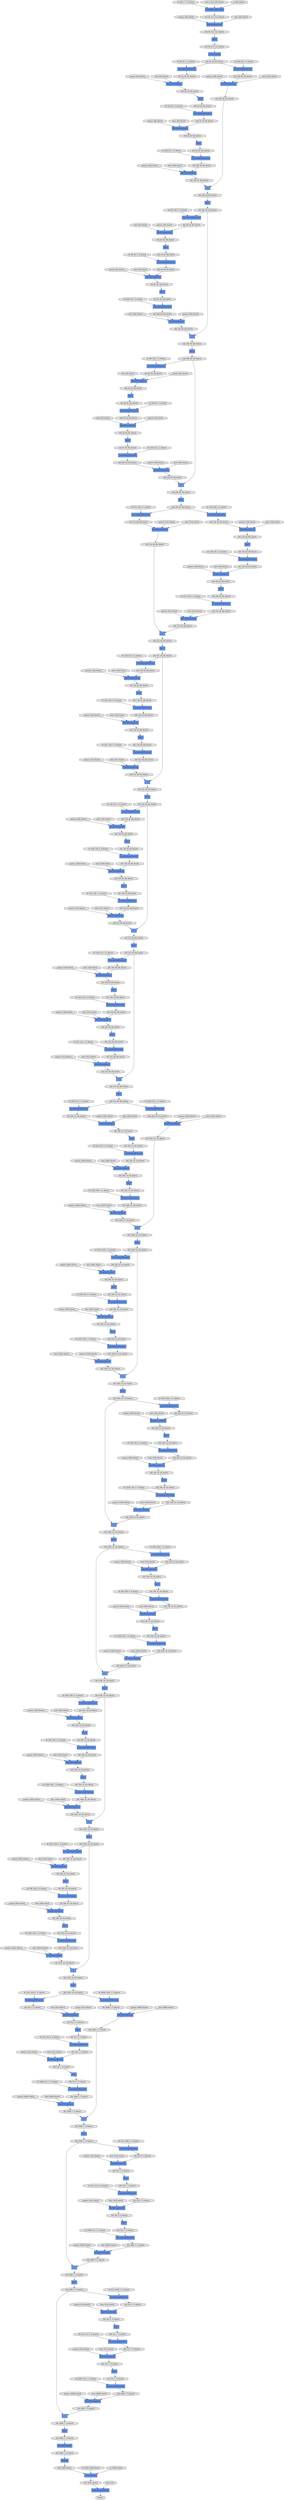 digraph graphname{rankdir=TB;47502333247568 [label="beta: (256), float32",shape="octagon",fillcolor="#E0E0E0",style="filled"];47502534508688 [label="beta: (512), float32",shape="octagon",fillcolor="#E0E0E0",style="filled"];47502333280464 [label="gamma: (512), float32",shape="octagon",fillcolor="#E0E0E0",style="filled"];47502534509008 [label="W: (512, 512, 3, 3), float32",shape="octagon",fillcolor="#E0E0E0",style="filled"];47502333280784 [label="beta: (512), float32",shape="octagon",fillcolor="#E0E0E0",style="filled"];47502333248144 [label="W: (128, 256, 1, 1), float32",shape="octagon",fillcolor="#E0E0E0",style="filled"];47502534509520 [label="gamma: (512), float32",shape="octagon",fillcolor="#E0E0E0",style="filled"];47502333281296 [label="W: (128, 512, 1, 1), float32",shape="octagon",fillcolor="#E0E0E0",style="filled"];47502333248656 [label="gamma: (128), float32",shape="octagon",fillcolor="#E0E0E0",style="filled"];47502534509840 [label="beta: (512), float32",shape="octagon",fillcolor="#E0E0E0",style="filled"];47504131720656 [label="ReLU",shape="record",fillcolor="#6495ED",style="filled"];47502333248976 [label="beta: (128), float32",shape="octagon",fillcolor="#E0E0E0",style="filled"];47502333281808 [label="gamma: (128), float32",shape="octagon",fillcolor="#E0E0E0",style="filled"];47502534510160 [label="W: (2048, 512, 1, 1), float32",shape="octagon",fillcolor="#E0E0E0",style="filled"];47502333249296 [label="W: (128, 128, 3, 3), float32",shape="octagon",fillcolor="#E0E0E0",style="filled"];47502333282128 [label="beta: (128), float32",shape="octagon",fillcolor="#E0E0E0",style="filled"];47502534510672 [label="gamma: (2048), float32",shape="octagon",fillcolor="#E0E0E0",style="filled"];47502333282448 [label="W: (128, 128, 3, 3), float32",shape="octagon",fillcolor="#E0E0E0",style="filled"];47502333249808 [label="gamma: (128), float32",shape="octagon",fillcolor="#E0E0E0",style="filled"];47502534510992 [label="beta: (2048), float32",shape="octagon",fillcolor="#E0E0E0",style="filled"];47502333250128 [label="beta: (128), float32",shape="octagon",fillcolor="#E0E0E0",style="filled"];47502333282960 [label="gamma: (128), float32",shape="octagon",fillcolor="#E0E0E0",style="filled"];47502534511312 [label="W: (2048, 1024, 1, 1), float32",shape="octagon",fillcolor="#E0E0E0",style="filled"];47502333250448 [label="W: (512, 128, 1, 1), float32",shape="octagon",fillcolor="#E0E0E0",style="filled"];47502333283280 [label="beta: (128), float32",shape="octagon",fillcolor="#E0E0E0",style="filled"];47502534511824 [label="gamma: (2048), float32",shape="octagon",fillcolor="#E0E0E0",style="filled"];47504131820752 [label="BatchNormalization",shape="record",fillcolor="#6495ED",style="filled"];47502333283600 [label="W: (512, 128, 1, 1), float32",shape="octagon",fillcolor="#E0E0E0",style="filled"];47502333250960 [label="gamma: (512), float32",shape="octagon",fillcolor="#E0E0E0",style="filled"];47502534512144 [label="beta: (2048), float32",shape="octagon",fillcolor="#E0E0E0",style="filled"];47502333251280 [label="beta: (512), float32",shape="octagon",fillcolor="#E0E0E0",style="filled"];47502333284112 [label="gamma: (512), float32",shape="octagon",fillcolor="#E0E0E0",style="filled"];47504132346000 [label="BatchNormalization",shape="record",fillcolor="#6495ED",style="filled"];47502333218960 [label="gamma: (256), float32",shape="octagon",fillcolor="#E0E0E0",style="filled"];47504132346064 [label="(64, 128, 28, 28), float32",shape="octagon",fillcolor="#E0E0E0",style="filled"];47504132346128 [label="(64, 64, 56, 56), float32",shape="octagon",fillcolor="#E0E0E0",style="filled"];47504132247824 [label="BatchNormalization",shape="record",fillcolor="#6495ED",style="filled"];47504132346256 [label="(64, 64, 56, 56), float32",shape="octagon",fillcolor="#E0E0E0",style="filled"];47504132346320 [label="ReLU",shape="record",fillcolor="#6495ED",style="filled"];47502333219280 [label="beta: (256), float32",shape="octagon",fillcolor="#E0E0E0",style="filled"];47504132346448 [label="BatchNormalization",shape="record",fillcolor="#6495ED",style="filled"];47504132346512 [label="(64, 256, 56, 56), float32",shape="octagon",fillcolor="#E0E0E0",style="filled"];47504139326160 [label="(64, 512, 7, 7), float32",shape="octagon",fillcolor="#E0E0E0",style="filled"];47504132346640 [label="BatchNormalization",shape="record",fillcolor="#6495ED",style="filled"];47504139326288 [label="BatchNormalization",shape="record",fillcolor="#6495ED",style="filled"];47504132346704 [label="(64, 256, 56, 56), float32",shape="octagon",fillcolor="#E0E0E0",style="filled"];47504132346768 [label="BatchNormalization",shape="record",fillcolor="#6495ED",style="filled"];47504139326416 [label="(64, 512, 7, 7), float32",shape="octagon",fillcolor="#E0E0E0",style="filled"];47502333219792 [label="W: (64, 256, 1, 1), float32",shape="octagon",fillcolor="#E0E0E0",style="filled"];47504132346960 [label="Convolution2DFunction",shape="record",fillcolor="#6495ED",style="filled"];47504132347024 [label="(64, 256, 56, 56), float32",shape="octagon",fillcolor="#E0E0E0",style="filled"];47504132347088 [label="(64, 64, 56, 56), float32",shape="octagon",fillcolor="#E0E0E0",style="filled"];47504139326736 [label="ReLU",shape="record",fillcolor="#6495ED",style="filled"];47504139326800 [label="(64, 2048, 7, 7), float32",shape="octagon",fillcolor="#E0E0E0",style="filled"];47504132347280 [label="ReLU",shape="record",fillcolor="#6495ED",style="filled"];47504132347344 [label="(64, 256, 56, 56), float32",shape="octagon",fillcolor="#E0E0E0",style="filled"];47502333220304 [label="gamma: (64), float32",shape="octagon",fillcolor="#E0E0E0",style="filled"];47504132347472 [label="(64, 128, 28, 28), float32",shape="octagon",fillcolor="#E0E0E0",style="filled"];47504132347536 [label="ReLU",shape="record",fillcolor="#6495ED",style="filled"];47504139327184 [label="ReLU",shape="record",fillcolor="#6495ED",style="filled"];47502333220624 [label="beta: (64), float32",shape="octagon",fillcolor="#E0E0E0",style="filled"];47504132347728 [label="(64, 64, 56, 56), float32",shape="octagon",fillcolor="#E0E0E0",style="filled"];47504139327440 [label="BatchNormalization",shape="record",fillcolor="#6495ED",style="filled"];47504139327504 [label="(64, 2048, 7, 7), float32",shape="octagon",fillcolor="#E0E0E0",style="filled"];47504132347984 [label="ReLU",shape="record",fillcolor="#6495ED",style="filled"];47502333220944 [label="W: (64, 64, 3, 3), float32",shape="octagon",fillcolor="#E0E0E0",style="filled"];47504139327632 [label="(64, 2048, 7, 7), float32",shape="octagon",fillcolor="#E0E0E0",style="filled"];47504132348048 [label="(64, 128, 28, 28), float32",shape="octagon",fillcolor="#E0E0E0",style="filled"];47504139327824 [label="_ + _",shape="record",fillcolor="#6495ED",style="filled"];47504132348304 [label="(64, 128, 28, 28), float32",shape="octagon",fillcolor="#E0E0E0",style="filled"];47502546344400 [label="_ + _",shape="record",fillcolor="#6495ED",style="filled"];47504132250064 [label="(64, 64, 113, 113), float32",shape="octagon",fillcolor="#E0E0E0",style="filled"];47504132348432 [label="Convolution2DFunction",shape="record",fillcolor="#6495ED",style="filled"];47504139328080 [label="Convolution2DFunction",shape="record",fillcolor="#6495ED",style="filled"];47504132348496 [label="(64, 256, 56, 56), float32",shape="octagon",fillcolor="#E0E0E0",style="filled"];47502333221456 [label="gamma: (64), float32",shape="octagon",fillcolor="#E0E0E0",style="filled"];47504132348624 [label="_ + _",shape="record",fillcolor="#6495ED",style="filled"];47504132348688 [label="Convolution2DFunction",shape="record",fillcolor="#6495ED",style="filled"];47504139328336 [label="Convolution2DFunction",shape="record",fillcolor="#6495ED",style="filled"];47504139328400 [label="(64, 2048, 7, 7), float32",shape="octagon",fillcolor="#E0E0E0",style="filled"];47504132348816 [label="(64, 64, 56, 56), float32",shape="octagon",fillcolor="#E0E0E0",style="filled"];47502333221776 [label="beta: (64), float32",shape="octagon",fillcolor="#E0E0E0",style="filled"];47504139328592 [label="(64, 2048, 7, 7), float32",shape="octagon",fillcolor="#E0E0E0",style="filled"];47504132349008 [label="Convolution2DFunction",shape="record",fillcolor="#6495ED",style="filled"];47502333222096 [label="W: (256, 64, 1, 1), float32",shape="octagon",fillcolor="#E0E0E0",style="filled"];47504132349136 [label="(64, 64, 56, 56), float32",shape="octagon",fillcolor="#E0E0E0",style="filled"];47504132349200 [label="(64, 128, 28, 28), float32",shape="octagon",fillcolor="#E0E0E0",style="filled"];47504132349264 [label="ReLU",shape="record",fillcolor="#6495ED",style="filled"];47504139328976 [label="ReLU",shape="record",fillcolor="#6495ED",style="filled"];47504139329040 [label="(64, 2048, 7, 7), float32",shape="octagon",fillcolor="#E0E0E0",style="filled"];47504132349456 [label="BatchNormalization",shape="record",fillcolor="#6495ED",style="filled"];47504132349520 [label="BatchNormalization",shape="record",fillcolor="#6495ED",style="filled"];47504139329168 [label="(64, 512, 7, 7), float32",shape="octagon",fillcolor="#E0E0E0",style="filled"];47504139329232 [label="ReLU",shape="record",fillcolor="#6495ED",style="filled"];47504132251344 [label="ReLU",shape="record",fillcolor="#6495ED",style="filled"];47502333222608 [label="gamma: (256), float32",shape="octagon",fillcolor="#E0E0E0",style="filled"];47504132349712 [label="(64, 256, 56, 56), float32",shape="octagon",fillcolor="#E0E0E0",style="filled"];47504132349776 [label="(64, 128, 28, 28), float32",shape="octagon",fillcolor="#E0E0E0",style="filled"];47502546345808 [label="MaxPoolingND",shape="record",fillcolor="#6495ED",style="filled"];47504132251472 [label="(64, 64, 113, 113), float32",shape="octagon",fillcolor="#E0E0E0",style="filled"];47504132349840 [label="Convolution2DFunction",shape="record",fillcolor="#6495ED",style="filled"];47504132415568 [label="(64, 512, 28, 28), float32",shape="octagon",fillcolor="#E0E0E0",style="filled"];47504083296336 [label="Convolution2DFunction",shape="record",fillcolor="#6495ED",style="filled"];47504139264144 [label="(64, 256, 14, 14), float32",shape="octagon",fillcolor="#E0E0E0",style="filled"];47504132415632 [label="Convolution2DFunction",shape="record",fillcolor="#6495ED",style="filled"];47504083296400 [label="Convolution2DFunction",shape="record",fillcolor="#6495ED",style="filled"];47502534451536 [label="W: (256, 1024, 1, 1), float32",shape="octagon",fillcolor="#E0E0E0",style="filled"];47502534386000 [label="W: (256, 512, 1, 1), float32",shape="octagon",fillcolor="#E0E0E0",style="filled"];47504132415824 [label="ReLU",shape="record",fillcolor="#6495ED",style="filled"];47504083296592 [label="(64, 64, 56, 56), float32",shape="octagon",fillcolor="#E0E0E0",style="filled"];47502333157840 [label="gamma: (256), float32",shape="octagon",fillcolor="#E0E0E0",style="filled"];47504139264528 [label="(64, 1024, 14, 14), float32",shape="octagon",fillcolor="#E0E0E0",style="filled"];47504083296784 [label="(64, 256, 56, 56), float32",shape="octagon",fillcolor="#E0E0E0",style="filled"];47504132416080 [label="BatchNormalization",shape="record",fillcolor="#6495ED",style="filled"];47504083296848 [label="(64, 64, 56, 56), float32",shape="octagon",fillcolor="#E0E0E0",style="filled"];47504139264656 [label="(64, 1024, 14, 14), float32",shape="octagon",fillcolor="#E0E0E0",style="filled"];47504132416144 [label="(64, 512, 28, 28), float32",shape="octagon",fillcolor="#E0E0E0",style="filled"];47504083296912 [label="Convolution2DFunction",shape="record",fillcolor="#6495ED",style="filled"];47504139264720 [label="ReLU",shape="record",fillcolor="#6495ED",style="filled"];47504083296976 [label="(64, 64, 56, 56), float32",shape="octagon",fillcolor="#E0E0E0",style="filled"];47504132416272 [label="(64, 512, 28, 28), float32",shape="octagon",fillcolor="#E0E0E0",style="filled"];47502333158160 [label="beta: (256), float32",shape="octagon",fillcolor="#E0E0E0",style="filled"];47502534452048 [label="gamma: (256), float32",shape="octagon",fillcolor="#E0E0E0",style="filled"];47502534386512 [label="gamma: (256), float32",shape="octagon",fillcolor="#E0E0E0",style="filled"];47504132416336 [label="(64, 128, 28, 28), float32",shape="octagon",fillcolor="#E0E0E0",style="filled"];47504139264912 [label="BatchNormalization",shape="record",fillcolor="#6495ED",style="filled"];47504132416400 [label="BatchNormalization",shape="record",fillcolor="#6495ED",style="filled"];47504083264528 [label="BatchNormalization",shape="record",fillcolor="#6495ED",style="filled"];47504083297296 [label="BatchNormalization",shape="record",fillcolor="#6495ED",style="filled"];47504083297360 [label="ReLU",shape="record",fillcolor="#6495ED",style="filled"];47504139265168 [label="BatchNormalization",shape="record",fillcolor="#6495ED",style="filled"];47502534452368 [label="beta: (256), float32",shape="octagon",fillcolor="#E0E0E0",style="filled"];47502534386832 [label="beta: (256), float32",shape="octagon",fillcolor="#E0E0E0",style="filled"];47504132416656 [label="Convolution2DFunction",shape="record",fillcolor="#6495ED",style="filled"];47504139265232 [label="(64, 1024, 14, 14), float32",shape="octagon",fillcolor="#E0E0E0",style="filled"];47504132416720 [label="(64, 512, 28, 28), float32",shape="octagon",fillcolor="#E0E0E0",style="filled"];47504083264720 [label="(64, 64, 56, 56), float32",shape="octagon",fillcolor="#E0E0E0",style="filled"];47502333158608 [label="Convolution2DFunction",shape="record",fillcolor="#6495ED",style="filled"];47504132416784 [label="ReLU",shape="record",fillcolor="#6495ED",style="filled"];47504132416848 [label="(64, 512, 28, 28), float32",shape="octagon",fillcolor="#E0E0E0",style="filled"];47504083264912 [label="BatchNormalization",shape="record",fillcolor="#6495ED",style="filled"];47504083297680 [label="(64, 256, 56, 56), float32",shape="octagon",fillcolor="#E0E0E0",style="filled"];47502534452688 [label="W: (256, 256, 3, 3), float32",shape="octagon",fillcolor="#E0E0E0",style="filled"];47502534387152 [label="W: (256, 256, 3, 3), float32",shape="octagon",fillcolor="#E0E0E0",style="filled"];47504132416976 [label="BatchNormalization",shape="record",fillcolor="#6495ED",style="filled"];47504083264976 [label="ReLU",shape="record",fillcolor="#6495ED",style="filled"];47504132417040 [label="(64, 512, 28, 28), float32",shape="octagon",fillcolor="#E0E0E0",style="filled"];47504132417104 [label="Convolution2DFunction",shape="record",fillcolor="#6495ED",style="filled"];47504083265104 [label="(64, 256, 56, 56), float32",shape="octagon",fillcolor="#E0E0E0",style="filled"];47502333158992 [label="W: (64, 256, 1, 1), float32",shape="octagon",fillcolor="#E0E0E0",style="filled"];47504083265168 [label="(64, 64, 56, 56), float32",shape="octagon",fillcolor="#E0E0E0",style="filled"];47504139265744 [label="ReLU",shape="record",fillcolor="#6495ED",style="filled"];47504083265232 [label="Convolution2DFunction",shape="record",fillcolor="#6495ED",style="filled"];47504139265808 [label="(64, 1024, 14, 14), float32",shape="octagon",fillcolor="#E0E0E0",style="filled"];47504083298064 [label="_ + _",shape="record",fillcolor="#6495ED",style="filled"];47504083265360 [label="ReLU",shape="record",fillcolor="#6495ED",style="filled"];47504139265936 [label="BatchNormalization",shape="record",fillcolor="#6495ED",style="filled"];47502534453200 [label="gamma: (256), float32",shape="octagon",fillcolor="#E0E0E0",style="filled"];47502534387664 [label="gamma: (256), float32",shape="octagon",fillcolor="#E0E0E0",style="filled"];47504132417488 [label="(64, 128, 28, 28), float32",shape="octagon",fillcolor="#E0E0E0",style="filled"];47502333159376 [label="gamma: (64), float32",shape="octagon",fillcolor="#E0E0E0",style="filled"];47504139266064 [label="(64, 256, 14, 14), float32",shape="octagon",fillcolor="#E0E0E0",style="filled"];47504132417552 [label="ReLU",shape="record",fillcolor="#6495ED",style="filled"];47504083265552 [label="(64, 256, 56, 56), float32",shape="octagon",fillcolor="#E0E0E0",style="filled"];47504083298256 [label="(64, 64, 56, 56), float32",shape="octagon",fillcolor="#E0E0E0",style="filled"];47504132417616 [label="(64, 128, 28, 28), float32",shape="octagon",fillcolor="#E0E0E0",style="filled"];47504083265680 [label="(64, 256, 56, 56), float32",shape="octagon",fillcolor="#E0E0E0",style="filled"];47504132417744 [label="(64, 128, 28, 28), float32",shape="octagon",fillcolor="#E0E0E0",style="filled"];47504083265744 [label="(64, 64, 56, 56), float32",shape="octagon",fillcolor="#E0E0E0",style="filled"];47502534453520 [label="beta: (256), float32",shape="octagon",fillcolor="#E0E0E0",style="filled"];47502534387984 [label="beta: (256), float32",shape="octagon",fillcolor="#E0E0E0",style="filled"];47504132417808 [label="_ + _",shape="record",fillcolor="#6495ED",style="filled"];47502333159696 [label="beta: (64), float32",shape="octagon",fillcolor="#E0E0E0",style="filled"];47504132417872 [label="ReLU",shape="record",fillcolor="#6495ED",style="filled"];47504083265872 [label="(64, 64, 56, 56), float32",shape="octagon",fillcolor="#E0E0E0",style="filled"];47504139266448 [label="Convolution2DFunction",shape="record",fillcolor="#6495ED",style="filled"];47504132417936 [label="BatchNormalization",shape="record",fillcolor="#6495ED",style="filled"];47504083265936 [label="(64, 256, 56, 56), float32",shape="octagon",fillcolor="#E0E0E0",style="filled"];47504083298704 [label="Convolution2DFunction",shape="record",fillcolor="#6495ED",style="filled"];47502534453840 [label="W: (1024, 256, 1, 1), float32",shape="octagon",fillcolor="#E0E0E0",style="filled"];47502534388304 [label="W: (1024, 256, 1, 1), float32",shape="octagon",fillcolor="#E0E0E0",style="filled"];47504083266128 [label="(64, 64, 56, 56), float32",shape="octagon",fillcolor="#E0E0E0",style="filled"];47502333160016 [label="W: (64, 64, 3, 3), float32",shape="octagon",fillcolor="#E0E0E0",style="filled"];47504139266704 [label="Convolution2DFunction",shape="record",fillcolor="#6495ED",style="filled"];47504132418192 [label="Convolution2DFunction",shape="record",fillcolor="#6495ED",style="filled"];47504083299024 [label="SoftmaxCrossEntropy",shape="record",fillcolor="#6495ED",style="filled"];47504139266768 [label="(64, 256, 14, 14), float32",shape="octagon",fillcolor="#E0E0E0",style="filled"];47504132418256 [label="(64, 128, 28, 28), float32",shape="octagon",fillcolor="#E0E0E0",style="filled"];47504132418320 [label="(64, 512, 28, 28), float32",shape="octagon",fillcolor="#E0E0E0",style="filled"];47504083299088 [label="BatchNormalization",shape="record",fillcolor="#6495ED",style="filled"];47502333061904 [label="W: (64, 3, 7, 7), float32",shape="octagon",fillcolor="#E0E0E0",style="filled"];47504139266896 [label="_ + _",shape="record",fillcolor="#6495ED",style="filled"];47504132418384 [label="(64, 128, 28, 28), float32",shape="octagon",fillcolor="#E0E0E0",style="filled"];47504083266384 [label="ReLU",shape="record",fillcolor="#6495ED",style="filled"];47504083299152 [label="ReLU",shape="record",fillcolor="#6495ED",style="filled"];47504139267024 [label="(64, 256, 14, 14), float32",shape="octagon",fillcolor="#E0E0E0",style="filled"];47504132418512 [label="(64, 512, 28, 28), float32",shape="octagon",fillcolor="#E0E0E0",style="filled"];47504083266512 [label="Convolution2DFunction",shape="record",fillcolor="#6495ED",style="filled"];47502333160400 [label="gamma: (64), float32",shape="octagon",fillcolor="#E0E0E0",style="filled"];47504132418576 [label="Convolution2DFunction",shape="record",fillcolor="#6495ED",style="filled"];47504083299280 [label="(64, 64, 56, 56), float32",shape="octagon",fillcolor="#E0E0E0",style="filled"];47502534454352 [label="gamma: (1024), float32",shape="octagon",fillcolor="#E0E0E0",style="filled"];47502534388816 [label="gamma: (1024), float32",shape="octagon",fillcolor="#E0E0E0",style="filled"];47504132418640 [label="BatchNormalization",shape="record",fillcolor="#6495ED",style="filled"];47502333160720 [label="beta: (64), float32",shape="octagon",fillcolor="#E0E0E0",style="filled"];47504139267408 [label="ReLU",shape="record",fillcolor="#6495ED",style="filled"];47504132418896 [label="Convolution2DFunction",shape="record",fillcolor="#6495ED",style="filled"];47504083299664 [label="(64, 64, 56, 56), float32",shape="octagon",fillcolor="#E0E0E0",style="filled"];47502534454672 [label="beta: (1024), float32",shape="octagon",fillcolor="#E0E0E0",style="filled"];47504139267472 [label="(64, 256, 14, 14), float32",shape="octagon",fillcolor="#E0E0E0",style="filled"];47502534389136 [label="beta: (1024), float32",shape="octagon",fillcolor="#E0E0E0",style="filled"];47504132418960 [label="(64, 512, 28, 28), float32",shape="octagon",fillcolor="#E0E0E0",style="filled"];47504083267024 [label="_ + _",shape="record",fillcolor="#6495ED",style="filled"];47504083299792 [label="BatchNormalization",shape="record",fillcolor="#6495ED",style="filled"];47504083299728 [label="(64, 64, 56, 56), float32",shape="octagon",fillcolor="#E0E0E0",style="filled"];47504132419088 [label="(64, 128, 28, 28), float32",shape="octagon",fillcolor="#E0E0E0",style="filled"];47504132419152 [label="ReLU",shape="record",fillcolor="#6495ED",style="filled"];47502333161040 [label="W: (256, 64, 1, 1), float32",shape="octagon",fillcolor="#E0E0E0",style="filled"];47504132419216 [label="(64, 512, 28, 28), float32",shape="octagon",fillcolor="#E0E0E0",style="filled"];47504083267216 [label="BatchNormalization",shape="record",fillcolor="#6495ED",style="filled"];47504083299984 [label="(64, 256, 56, 56), float32",shape="octagon",fillcolor="#E0E0E0",style="filled"];47502534389456 [label="W: (1024, 512, 1, 1), float32",shape="octagon",fillcolor="#E0E0E0",style="filled"];47504083300048 [label="Convolution2DFunction",shape="record",fillcolor="#6495ED",style="filled"];47504083267280 [label="(64, 64, 56, 56), float32",shape="octagon",fillcolor="#E0E0E0",style="filled"];47502333062864 [label="gamma: (64), float32",shape="octagon",fillcolor="#E0E0E0",style="filled"];47504139267856 [label="Convolution2DFunction",shape="record",fillcolor="#6495ED",style="filled"];47504132419344 [label="_ + _",shape="record",fillcolor="#6495ED",style="filled"];47504132419408 [label="ReLU",shape="record",fillcolor="#6495ED",style="filled"];47502534455184 [label="W: (256, 1024, 1, 1), float32",shape="octagon",fillcolor="#E0E0E0",style="filled"];47504083267472 [label="Convolution2DFunction",shape="record",fillcolor="#6495ED",style="filled"];47504083300240 [label="(64, 256, 56, 56), float32",shape="octagon",fillcolor="#E0E0E0",style="filled"];47504083300304 [label="BatchNormalization",shape="record",fillcolor="#6495ED",style="filled"];47504139300944 [label="ReLU",shape="record",fillcolor="#6495ED",style="filled"];47502272245840 [label="(64, 256, 14, 14), float32",shape="octagon",fillcolor="#E0E0E0",style="filled"];47502534553808 [label="gamma: (512), float32",shape="octagon",fillcolor="#E0E0E0",style="filled"];47504139301264 [label="(64, 256, 14, 14), float32",shape="octagon",fillcolor="#E0E0E0",style="filled"];47502534554128 [label="beta: (512), float32",shape="octagon",fillcolor="#E0E0E0",style="filled"];47504139367056 [label="BatchNormalization",shape="record",fillcolor="#6495ED",style="filled"];47504139301520 [label="(64, 256, 14, 14), float32",shape="octagon",fillcolor="#E0E0E0",style="filled"];47504139367120 [label="(64, 512, 7, 7), float32",shape="octagon",fillcolor="#E0E0E0",style="filled"];47504139367248 [label="Convolution2DFunction",shape="record",fillcolor="#6495ED",style="filled"];47502534554448 [label="W: (512, 512, 3, 3), float32",shape="octagon",fillcolor="#E0E0E0",style="filled"];47504139367376 [label="(64, 512, 7, 7), float32",shape="octagon",fillcolor="#E0E0E0",style="filled"];47504139301904 [label="(64, 1024, 14, 14), float32",shape="octagon",fillcolor="#E0E0E0",style="filled"];47504139302032 [label="(64, 1024, 14, 14), float32",shape="octagon",fillcolor="#E0E0E0",style="filled"];47504139302096 [label="BatchNormalization",shape="record",fillcolor="#6495ED",style="filled"];47502534554960 [label="gamma: (512), float32",shape="octagon",fillcolor="#E0E0E0",style="filled"];47504139367824 [label="(64, 512, 7, 7), float32",shape="octagon",fillcolor="#E0E0E0",style="filled"];47504139302288 [label="BatchNormalization",shape="record",fillcolor="#6495ED",style="filled"];47502534555280 [label="beta: (512), float32",shape="octagon",fillcolor="#E0E0E0",style="filled"];47504139302544 [label="Convolution2DFunction",shape="record",fillcolor="#6495ED",style="filled"];47504139302608 [label="(64, 1024, 14, 14), float32",shape="octagon",fillcolor="#E0E0E0",style="filled"];47502534555600 [label="W: (2048, 512, 1, 1), float32",shape="octagon",fillcolor="#E0E0E0",style="filled"];47504139368464 [label="BatchNormalization",shape="record",fillcolor="#6495ED",style="filled"];47504139368528 [label="(64, 512, 7, 7), float32",shape="octagon",fillcolor="#E0E0E0",style="filled"];47504139303120 [label="Convolution2DFunction",shape="record",fillcolor="#6495ED",style="filled"];47504139303184 [label="(64, 1024, 14, 14), float32",shape="octagon",fillcolor="#E0E0E0",style="filled"];47504139368784 [label="(64, 512, 7, 7), float32",shape="octagon",fillcolor="#E0E0E0",style="filled"];47504139303312 [label="Convolution2DFunction",shape="record",fillcolor="#6495ED",style="filled"];47502534556112 [label="gamma: (2048), float32",shape="octagon",fillcolor="#E0E0E0",style="filled"];47504139303440 [label="(64, 256, 14, 14), float32",shape="octagon",fillcolor="#E0E0E0",style="filled"];47504139369104 [label="ReLU",shape="record",fillcolor="#6495ED",style="filled"];47504139369168 [label="(64, 2048, 7, 7), float32",shape="octagon",fillcolor="#E0E0E0",style="filled"];47502534556432 [label="beta: (2048), float32",shape="octagon",fillcolor="#E0E0E0",style="filled"];47504139369296 [label="(64, 2048, 7, 7), float32",shape="octagon",fillcolor="#E0E0E0",style="filled"];47504139303824 [label="Convolution2DFunction",shape="record",fillcolor="#6495ED",style="filled"];47504139304080 [label="BatchNormalization",shape="record",fillcolor="#6495ED",style="filled"];47504139304144 [label="_ + _",shape="record",fillcolor="#6495ED",style="filled"];47504139304272 [label="(64, 256, 14, 14), float32",shape="octagon",fillcolor="#E0E0E0",style="filled"];47502534557072 [label="W: (1000, 2048), float32",shape="octagon",fillcolor="#E0E0E0",style="filled"];47504139369872 [label="(64, 2048, 7, 7), float32",shape="octagon",fillcolor="#E0E0E0",style="filled"];47502534557136 [label="ReLU",shape="record",fillcolor="#6495ED",style="filled"];47504139304656 [label="ReLU",shape="record",fillcolor="#6495ED",style="filled"];47502534557456 [label="b: (1000), float32",shape="octagon",fillcolor="#E0E0E0",style="filled"];47504139304720 [label="(64, 256, 14, 14), float32",shape="octagon",fillcolor="#E0E0E0",style="filled"];47504139370384 [label="Reshape",shape="record",fillcolor="#6495ED",style="filled"];47504139370448 [label="(64, 2048, 7, 7), float32",shape="octagon",fillcolor="#E0E0E0",style="filled"];47502534525008 [label="W: (512, 2048, 1, 1), float32",shape="octagon",fillcolor="#E0E0E0",style="filled"];47502333263952 [label="W: (512, 256, 1, 1), float32",shape="octagon",fillcolor="#E0E0E0",style="filled"];47504083370064 [label="Convolution2DFunction",shape="record",fillcolor="#6495ED",style="filled"];47502534492304 [label="gamma: (256), float32",shape="octagon",fillcolor="#E0E0E0",style="filled"];47504083370128 [label="ReLU",shape="record",fillcolor="#6495ED",style="filled"];47502534426832 [label="beta: (1024), float32",shape="octagon",fillcolor="#E0E0E0",style="filled"];47504132489424 [label="(64, 512, 28, 28), float32",shape="octagon",fillcolor="#E0E0E0",style="filled"];47504132456656 [label="(64, 128, 28, 28), float32",shape="octagon",fillcolor="#E0E0E0",style="filled"];47504139239696 [label="(64, 1024, 14, 14), float32",shape="octagon",fillcolor="#E0E0E0",style="filled"];47504132456720 [label="_ + _",shape="record",fillcolor="#6495ED",style="filled"];47504132489552 [label="(64, 256, 14, 14), float32",shape="octagon",fillcolor="#E0E0E0",style="filled"];47504132456784 [label="(64, 128, 28, 28), float32",shape="octagon",fillcolor="#E0E0E0",style="filled"];47504083370320 [label="(64, 64, 113, 113), float32",shape="octagon",fillcolor="#E0E0E0",style="filled"];47504139239824 [label="(64, 1024, 14, 14), float32",shape="octagon",fillcolor="#E0E0E0",style="filled"];47502534492624 [label="beta: (256), float32",shape="octagon",fillcolor="#E0E0E0",style="filled"];47504132456912 [label="(64, 128, 28, 28), float32",shape="octagon",fillcolor="#E0E0E0",style="filled"];47504083370448 [label="ReLU",shape="record",fillcolor="#6495ED",style="filled"];47504083272208 [label="(64, 256, 14, 14), float32",shape="octagon",fillcolor="#E0E0E0",style="filled"];47502534525520 [label="gamma: (512), float32",shape="octagon",fillcolor="#E0E0E0",style="filled"];47502333264464 [label="gamma: (512), float32",shape="octagon",fillcolor="#E0E0E0",style="filled"];47502534427344 [label="W: (256, 1024, 1, 1), float32",shape="octagon",fillcolor="#E0E0E0",style="filled"];47504083272464 [label="(64, 256, 14, 14), float32",shape="octagon",fillcolor="#E0E0E0",style="filled"];47502534492944 [label="W: (256, 256, 3, 3), float32",shape="octagon",fillcolor="#E0E0E0",style="filled"];47504083206992 [label="ReLU",shape="record",fillcolor="#6495ED",style="filled"];47502534525840 [label="beta: (512), float32",shape="octagon",fillcolor="#E0E0E0",style="filled"];47504132457360 [label="BatchNormalization",shape="record",fillcolor="#6495ED",style="filled"];47502333264784 [label="beta: (512), float32",shape="octagon",fillcolor="#E0E0E0",style="filled"];47504139240400 [label="(64, 1024, 14, 14), float32",shape="octagon",fillcolor="#E0E0E0",style="filled"];47504132457424 [label="(64, 128, 28, 28), float32",shape="octagon",fillcolor="#E0E0E0",style="filled"];47504132490256 [label="BatchNormalization",shape="record",fillcolor="#6495ED",style="filled"];47504132457488 [label="(64, 512, 28, 28), float32",shape="octagon",fillcolor="#E0E0E0",style="filled"];47504132490320 [label="(64, 256, 14, 14), float32",shape="octagon",fillcolor="#E0E0E0",style="filled"];47504132457552 [label="(64, 128, 28, 28), float32",shape="octagon",fillcolor="#E0E0E0",style="filled"];47504083272848 [label="(64, 1024, 14, 14), float32",shape="octagon",fillcolor="#E0E0E0",style="filled"];47502534526160 [label="W: (512, 512, 3, 3), float32",shape="octagon",fillcolor="#E0E0E0",style="filled"];47502534427856 [label="gamma: (256), float32",shape="octagon",fillcolor="#E0E0E0",style="filled"];47504132490448 [label="Convolution2DFunction",shape="record",fillcolor="#6495ED",style="filled"];47504132457680 [label="(64, 512, 28, 28), float32",shape="octagon",fillcolor="#E0E0E0",style="filled"];47504083272976 [label="(64, 1024, 14, 14), float32",shape="octagon",fillcolor="#E0E0E0",style="filled"];47502534493456 [label="gamma: (256), float32",shape="octagon",fillcolor="#E0E0E0",style="filled"];47504132457744 [label="BatchNormalization",shape="record",fillcolor="#6495ED",style="filled"];47504083273040 [label="Convolution2DFunction",shape="record",fillcolor="#6495ED",style="filled"];47504132490576 [label="(64, 256, 14, 14), float32",shape="octagon",fillcolor="#E0E0E0",style="filled"];47504132457808 [label="BatchNormalization",shape="record",fillcolor="#6495ED",style="filled"];47502333265296 [label="W: (128, 512, 1, 1), float32",shape="octagon",fillcolor="#E0E0E0",style="filled"];47504139240912 [label="ReLU",shape="record",fillcolor="#6495ED",style="filled"];47504083273232 [label="BatchNormalization",shape="record",fillcolor="#6495ED",style="filled"];47504139240976 [label="(64, 1024, 14, 14), float32",shape="octagon",fillcolor="#E0E0E0",style="filled"];47502534428176 [label="beta: (256), float32",shape="octagon",fillcolor="#E0E0E0",style="filled"];47502534493776 [label="beta: (256), float32",shape="octagon",fillcolor="#E0E0E0",style="filled"];47504132458064 [label="Convolution2DFunction",shape="record",fillcolor="#6495ED",style="filled"];47504139241104 [label="Convolution2DFunction",shape="record",fillcolor="#6495ED",style="filled"];47504132458128 [label="(64, 512, 28, 28), float32",shape="octagon",fillcolor="#E0E0E0",style="filled"];47502534526672 [label="gamma: (512), float32",shape="octagon",fillcolor="#E0E0E0",style="filled"];47504132490960 [label="Convolution2DFunction",shape="record",fillcolor="#6495ED",style="filled"];47504083273488 [label="BatchNormalization",shape="record",fillcolor="#6495ED",style="filled"];47504139241232 [label="(64, 256, 14, 14), float32",shape="octagon",fillcolor="#E0E0E0",style="filled"];47504132491024 [label="(64, 256, 14, 14), float32",shape="octagon",fillcolor="#E0E0E0",style="filled"];47504132458256 [label="(64, 128, 28, 28), float32",shape="octagon",fillcolor="#E0E0E0",style="filled"];47504083273552 [label="(64, 1024, 14, 14), float32",shape="octagon",fillcolor="#E0E0E0",style="filled"];47502534428496 [label="W: (256, 256, 3, 3), float32",shape="octagon",fillcolor="#E0E0E0",style="filled"];47504132458320 [label="Convolution2DFunction",shape="record",fillcolor="#6495ED",style="filled"];47502534494096 [label="W: (1024, 256, 1, 1), float32",shape="octagon",fillcolor="#E0E0E0",style="filled"];47504132458384 [label="(64, 512, 28, 28), float32",shape="octagon",fillcolor="#E0E0E0",style="filled"];47502333265808 [label="gamma: (128), float32",shape="octagon",fillcolor="#E0E0E0",style="filled"];47502534526992 [label="beta: (512), float32",shape="octagon",fillcolor="#E0E0E0",style="filled"];47504132458512 [label="ReLU",shape="record",fillcolor="#6495ED",style="filled"];47504132458576 [label="Convolution2DFunction",shape="record",fillcolor="#6495ED",style="filled"];47504139241616 [label="BatchNormalization",shape="record",fillcolor="#6495ED",style="filled"];47504132491408 [label="ReLU",shape="record",fillcolor="#6495ED",style="filled"];47502333266128 [label="beta: (128), float32",shape="octagon",fillcolor="#E0E0E0",style="filled"];47504083274064 [label="AveragePooling2D",shape="record",fillcolor="#6495ED",style="filled"];47502534527312 [label="W: (2048, 512, 1, 1), float32",shape="octagon",fillcolor="#E0E0E0",style="filled"];47502534429008 [label="gamma: (256), float32",shape="octagon",fillcolor="#E0E0E0",style="filled"];47504083274128 [label="(64, 1024, 14, 14), float32",shape="octagon",fillcolor="#E0E0E0",style="filled"];47502534494608 [label="gamma: (1024), float32",shape="octagon",fillcolor="#E0E0E0",style="filled"];47504139241872 [label="Convolution2DFunction",shape="record",fillcolor="#6495ED",style="filled"];47504132491664 [label="BatchNormalization",shape="record",fillcolor="#6495ED",style="filled"];47504139241936 [label="(64, 256, 14, 14), float32",shape="octagon",fillcolor="#E0E0E0",style="filled"];47504132491728 [label="(64, 256, 14, 14), float32",shape="octagon",fillcolor="#E0E0E0",style="filled"];47504132458960 [label="ReLU",shape="record",fillcolor="#6495ED",style="filled"];47504132458896 [label="(64, 128, 28, 28), float32",shape="octagon",fillcolor="#E0E0E0",style="filled"];47504083274256 [label="(64, 512, 7, 7), float32",shape="octagon",fillcolor="#E0E0E0",style="filled"];47504132459024 [label="(64, 128, 28, 28), float32",shape="octagon",fillcolor="#E0E0E0",style="filled"];47502333266448 [label="W: (128, 128, 3, 3), float32",shape="octagon",fillcolor="#E0E0E0",style="filled"];47504083274320 [label="Convolution2DFunction",shape="record",fillcolor="#6495ED",style="filled"];47504139242064 [label="_ + _",shape="record",fillcolor="#6495ED",style="filled"];47504132491856 [label="Convolution2DFunction",shape="record",fillcolor="#6495ED",style="filled"];47502534429328 [label="beta: (256), float32",shape="octagon",fillcolor="#E0E0E0",style="filled"];47504132459152 [label="(64, 128, 28, 28), float32",shape="octagon",fillcolor="#E0E0E0",style="filled"];47502534494928 [label="beta: (1024), float32",shape="octagon",fillcolor="#E0E0E0",style="filled"];47504139242192 [label="(64, 256, 14, 14), float32",shape="octagon",fillcolor="#E0E0E0",style="filled"];47504132491984 [label="(64, 256, 14, 14), float32",shape="octagon",fillcolor="#E0E0E0",style="filled"];47504132459216 [label="_ + _",shape="record",fillcolor="#6495ED",style="filled"];47502534527824 [label="gamma: (2048), float32",shape="octagon",fillcolor="#E0E0E0",style="filled"];47504132459344 [label="BatchNormalization",shape="record",fillcolor="#6495ED",style="filled"];47504083274704 [label="Convolution2DFunction",shape="record",fillcolor="#6495ED",style="filled"];47502534429648 [label="W: (1024, 256, 1, 1), float32",shape="octagon",fillcolor="#E0E0E0",style="filled"];47504132492304 [label="BatchNormalization",shape="record",fillcolor="#6495ED",style="filled"];47502333266960 [label="gamma: (128), float32",shape="octagon",fillcolor="#E0E0E0",style="filled"];47504132459600 [label="Convolution2DFunction",shape="record",fillcolor="#6495ED",style="filled"];47504139242576 [label="ReLU",shape="record",fillcolor="#6495ED",style="filled"];47504132492368 [label="(64, 1024, 14, 14), float32",shape="octagon",fillcolor="#E0E0E0",style="filled"];47504132459664 [label="(64, 128, 28, 28), float32",shape="octagon",fillcolor="#E0E0E0",style="filled"];47502534528144 [label="beta: (2048), float32",shape="octagon",fillcolor="#E0E0E0",style="filled"];47504139242640 [label="(64, 256, 14, 14), float32",shape="octagon",fillcolor="#E0E0E0",style="filled"];47504083274960 [label="BatchNormalization",shape="record",fillcolor="#6495ED",style="filled"];47504132459728 [label="(64, 512, 28, 28), float32",shape="octagon",fillcolor="#E0E0E0",style="filled"];47504083275024 [label="(64, 512, 7, 7), float32",shape="octagon",fillcolor="#E0E0E0",style="filled"];47502534495504 [label="W: (512, 1024, 1, 1), float32",shape="octagon",fillcolor="#E0E0E0",style="filled"];47504132492560 [label="BatchNormalization",shape="record",fillcolor="#6495ED",style="filled"];47504132459792 [label="(64, 128, 28, 28), float32",shape="octagon",fillcolor="#E0E0E0",style="filled"];47502333267280 [label="beta: (128), float32",shape="octagon",fillcolor="#E0E0E0",style="filled"];47504083275152 [label="_ + _",shape="record",fillcolor="#6495ED",style="filled"];47504132459920 [label="(64, 512, 28, 28), float32",shape="octagon",fillcolor="#E0E0E0",style="filled"];47502534430160 [label="gamma: (1024), float32",shape="octagon",fillcolor="#E0E0E0",style="filled"];47504132492752 [label="Convolution2DFunction",shape="record",fillcolor="#6495ED",style="filled"];47504132459984 [label="ReLU",shape="record",fillcolor="#6495ED",style="filled"];47504083275280 [label="(64, 512, 7, 7), float32",shape="octagon",fillcolor="#E0E0E0",style="filled"];47504139243024 [label="BatchNormalization",shape="record",fillcolor="#6495ED",style="filled"];47504132460048 [label="Convolution2DFunction",shape="record",fillcolor="#6495ED",style="filled"];47502534528656 [label="W: (512, 2048, 1, 1), float32",shape="octagon",fillcolor="#E0E0E0",style="filled"];47502333267600 [label="W: (512, 128, 1, 1), float32",shape="octagon",fillcolor="#E0E0E0",style="filled"];47504132493008 [label="ReLU",shape="record",fillcolor="#6495ED",style="filled"];47502534496016 [label="gamma: (512), float32",shape="octagon",fillcolor="#E0E0E0",style="filled"];47502534430480 [label="beta: (1024), float32",shape="octagon",fillcolor="#E0E0E0",style="filled"];47504139243280 [label="Convolution2DFunction",shape="record",fillcolor="#6495ED",style="filled"];47504132493072 [label="(64, 1024, 14, 14), float32",shape="octagon",fillcolor="#E0E0E0",style="filled"];47504139243344 [label="(64, 256, 14, 14), float32",shape="octagon",fillcolor="#E0E0E0",style="filled"];47504132460368 [label="(64, 512, 28, 28), float32",shape="octagon",fillcolor="#E0E0E0",style="filled"];47504132460304 [label="BatchNormalization",shape="record",fillcolor="#6495ED",style="filled"];47504083275664 [label="ReLU",shape="record",fillcolor="#6495ED",style="filled"];47504132493200 [label="(64, 1024, 14, 14), float32",shape="octagon",fillcolor="#E0E0E0",style="filled"];47504083275728 [label="(64, 512, 7, 7), float32",shape="octagon",fillcolor="#E0E0E0",style="filled"];47504132493264 [label="ReLU",shape="record",fillcolor="#6495ED",style="filled"];47502333136976 [label="beta: (64), float32",shape="octagon",fillcolor="#E0E0E0",style="filled"];47502333137552 [label="W: (64, 64, 1, 1), float32",shape="octagon",fillcolor="#E0E0E0",style="filled"];47502333137936 [label="gamma: (64), float32",shape="octagon",fillcolor="#E0E0E0",style="filled"];47502333138256 [label="beta: (64), float32",shape="octagon",fillcolor="#E0E0E0",style="filled"];47502333138576 [label="W: (64, 64, 3, 3), float32",shape="octagon",fillcolor="#E0E0E0",style="filled"];47502333139088 [label="gamma: (64), float32",shape="octagon",fillcolor="#E0E0E0",style="filled"];47504131905936 [label="(64, 3, 226, 226), float32",shape="octagon",fillcolor="#E0E0E0",style="filled"];47502333139408 [label="beta: (64), float32",shape="octagon",fillcolor="#E0E0E0",style="filled"];47502333139728 [label="W: (256, 64, 1, 1), float32",shape="octagon",fillcolor="#E0E0E0",style="filled"];47502333140240 [label="gamma: (256), float32",shape="octagon",fillcolor="#E0E0E0",style="filled"];47502333140560 [label="beta: (256), float32",shape="octagon",fillcolor="#E0E0E0",style="filled"];47502333140880 [label="W: (256, 64, 1, 1), float32",shape="octagon",fillcolor="#E0E0E0",style="filled"];47504139378832 [label="(64), int32",shape="octagon",fillcolor="#E0E0E0",style="filled"];47504139346064 [label="_ + _",shape="record",fillcolor="#6495ED",style="filled"];47504139280528 [label="(64, 256, 14, 14), float32",shape="octagon",fillcolor="#E0E0E0",style="filled"];47502333304976 [label="beta: (512), float32",shape="octagon",fillcolor="#E0E0E0",style="filled"];47504139378960 [label="(64, 2048, 1, 1), float32",shape="octagon",fillcolor="#E0E0E0",style="filled"];47502534402320 [label="gamma: (1024), float32",shape="octagon",fillcolor="#E0E0E0",style="filled"];47504139346320 [label="BatchNormalization",shape="record",fillcolor="#6495ED",style="filled"];47504139280784 [label="(64, 256, 14, 14), float32",shape="octagon",fillcolor="#E0E0E0",style="filled"];47504139379152 [label="(64, 2048), float32",shape="octagon",fillcolor="#E0E0E0",style="filled"];47504139346384 [label="(64, 512, 7, 7), float32",shape="octagon",fillcolor="#E0E0E0",style="filled"];47504139346512 [label="Convolution2DFunction",shape="record",fillcolor="#6495ED",style="filled"];47502534402640 [label="beta: (1024), float32",shape="octagon",fillcolor="#E0E0E0",style="filled"];47502333305488 [label="W: (128, 512, 1, 1), float32",shape="octagon",fillcolor="#E0E0E0",style="filled"];47504139346640 [label="(64, 512, 7, 7), float32",shape="octagon",fillcolor="#E0E0E0",style="filled"];47504139281168 [label="(64, 1024, 14, 14), float32",shape="octagon",fillcolor="#E0E0E0",style="filled"];47504139281296 [label="(64, 1024, 14, 14), float32",shape="octagon",fillcolor="#E0E0E0",style="filled"];47504139281360 [label="ReLU",shape="record",fillcolor="#6495ED",style="filled"];47504139379728 [label="(64, 1000), float32",shape="octagon",fillcolor="#E0E0E0",style="filled"];47502534403152 [label="W: (256, 1024, 1, 1), float32",shape="octagon",fillcolor="#E0E0E0",style="filled"];47504139347088 [label="(64, 512, 7, 7), float32",shape="octagon",fillcolor="#E0E0E0",style="filled"];47504139281552 [label="BatchNormalization",shape="record",fillcolor="#6495ED",style="filled"];47502333306000 [label="gamma: (128), float32",shape="octagon",fillcolor="#E0E0E0",style="filled"];47504139379920 [label="float32",shape="octagon",fillcolor="#E0E0E0",style="filled"];47504139281808 [label="BatchNormalization",shape="record",fillcolor="#6495ED",style="filled"];47504139281872 [label="(64, 1024, 14, 14), float32",shape="octagon",fillcolor="#E0E0E0",style="filled"];47502333306320 [label="beta: (128), float32",shape="octagon",fillcolor="#E0E0E0",style="filled"];47502534403664 [label="gamma: (256), float32",shape="octagon",fillcolor="#E0E0E0",style="filled"];47504139347728 [label="BatchNormalization",shape="record",fillcolor="#6495ED",style="filled"];47502333306640 [label="W: (128, 128, 3, 3), float32",shape="octagon",fillcolor="#E0E0E0",style="filled"];47504139347792 [label="(64, 512, 7, 7), float32",shape="octagon",fillcolor="#E0E0E0",style="filled"];47502534403984 [label="beta: (256), float32",shape="octagon",fillcolor="#E0E0E0",style="filled"];47504139282384 [label="ReLU",shape="record",fillcolor="#6495ED",style="filled"];47504139282448 [label="(64, 1024, 14, 14), float32",shape="octagon",fillcolor="#E0E0E0",style="filled"];47504139348048 [label="(64, 512, 7, 7), float32",shape="octagon",fillcolor="#E0E0E0",style="filled"];47504139282576 [label="Convolution2DFunction",shape="record",fillcolor="#6495ED",style="filled"];47502534404304 [label="W: (256, 256, 3, 3), float32",shape="octagon",fillcolor="#E0E0E0",style="filled"];47504139282704 [label="(64, 256, 14, 14), float32",shape="octagon",fillcolor="#E0E0E0",style="filled"];47502333307152 [label="gamma: (128), float32",shape="octagon",fillcolor="#E0E0E0",style="filled"];47504139348368 [label="ReLU",shape="record",fillcolor="#6495ED",style="filled"];47504139348432 [label="(64, 2048, 7, 7), float32",shape="octagon",fillcolor="#E0E0E0",style="filled"];47504139348560 [label="(64, 2048, 7, 7), float32",shape="octagon",fillcolor="#E0E0E0",style="filled"];47502333307472 [label="beta: (128), float32",shape="octagon",fillcolor="#E0E0E0",style="filled"];47504139348624 [label="ReLU",shape="record",fillcolor="#6495ED",style="filled"];47504139283088 [label="Convolution2DFunction",shape="record",fillcolor="#6495ED",style="filled"];47502534404816 [label="gamma: (256), float32",shape="octagon",fillcolor="#E0E0E0",style="filled"];47504139348816 [label="BatchNormalization",shape="record",fillcolor="#6495ED",style="filled"];47504139283344 [label="BatchNormalization",shape="record",fillcolor="#6495ED",style="filled"];47502333307792 [label="W: (512, 128, 1, 1), float32",shape="octagon",fillcolor="#E0E0E0",style="filled"];47504139283408 [label="(64, 256, 14, 14), float32",shape="octagon",fillcolor="#E0E0E0",style="filled"];47502534405136 [label="beta: (256), float32",shape="octagon",fillcolor="#E0E0E0",style="filled"];47504139349072 [label="Convolution2DFunction",shape="record",fillcolor="#6495ED",style="filled"];47504139283536 [label="_ + _",shape="record",fillcolor="#6495ED",style="filled"];47504139349136 [label="(64, 2048, 7, 7), float32",shape="octagon",fillcolor="#E0E0E0",style="filled"];47504139283664 [label="(64, 256, 14, 14), float32",shape="octagon",fillcolor="#E0E0E0",style="filled"];47502534405456 [label="W: (1024, 256, 1, 1), float32",shape="octagon",fillcolor="#E0E0E0",style="filled"];47502333308304 [label="gamma: (512), float32",shape="octagon",fillcolor="#E0E0E0",style="filled"];47504139284048 [label="ReLU",shape="record",fillcolor="#6495ED",style="filled"];47504139349648 [label="LinearFunction",shape="record",fillcolor="#6495ED",style="filled"];47504139284112 [label="(64, 256, 14, 14), float32",shape="octagon",fillcolor="#E0E0E0",style="filled"];47504139349712 [label="(64, 2048, 7, 7), float32",shape="octagon",fillcolor="#E0E0E0",style="filled"];47502333308624 [label="beta: (512), float32",shape="octagon",fillcolor="#E0E0E0",style="filled"];47504139349840 [label="Convolution2DFunction",shape="record",fillcolor="#6495ED",style="filled"];47502534405968 [label="gamma: (1024), float32",shape="octagon",fillcolor="#E0E0E0",style="filled"];47504139349968 [label="(64, 512, 7, 7), float32",shape="octagon",fillcolor="#E0E0E0",style="filled"];47502534472144 [label="gamma: (256), float32",shape="octagon",fillcolor="#E0E0E0",style="filled"];47504139219664 [label="(64, 1024, 14, 14), float32",shape="octagon",fillcolor="#E0E0E0",style="filled"];47502534472464 [label="beta: (256), float32",shape="octagon",fillcolor="#E0E0E0",style="filled"];47504139219856 [label="(64, 1024, 14, 14), float32",shape="octagon",fillcolor="#E0E0E0",style="filled"];47502534472784 [label="W: (256, 256, 3, 3), float32",shape="octagon",fillcolor="#E0E0E0",style="filled"];47504139220240 [label="ReLU",shape="record",fillcolor="#6495ED",style="filled"];47504139220304 [label="(64, 1024, 14, 14), float32",shape="octagon",fillcolor="#E0E0E0",style="filled"];47504139220432 [label="(64, 256, 14, 14), float32",shape="octagon",fillcolor="#E0E0E0",style="filled"];47504139220496 [label="Convolution2DFunction",shape="record",fillcolor="#6495ED",style="filled"];47502534473296 [label="gamma: (256), float32",shape="octagon",fillcolor="#E0E0E0",style="filled"];47502534473616 [label="beta: (256), float32",shape="octagon",fillcolor="#E0E0E0",style="filled"];47504139220880 [label="ReLU",shape="record",fillcolor="#6495ED",style="filled"];47504139221136 [label="BatchNormalization",shape="record",fillcolor="#6495ED",style="filled"];47502534473936 [label="W: (1024, 256, 1, 1), float32",shape="octagon",fillcolor="#E0E0E0",style="filled"];47504139221200 [label="(64, 256, 14, 14), float32",shape="octagon",fillcolor="#E0E0E0",style="filled"];47504139221328 [label="ReLU",shape="record",fillcolor="#6495ED",style="filled"];47504139221456 [label="(64, 256, 14, 14), float32",shape="octagon",fillcolor="#E0E0E0",style="filled"];47502534474448 [label="gamma: (1024), float32",shape="octagon",fillcolor="#E0E0E0",style="filled"];47504139221840 [label="BatchNormalization",shape="record",fillcolor="#6495ED",style="filled"];47504139221904 [label="(64, 256, 14, 14), float32",shape="octagon",fillcolor="#E0E0E0",style="filled"];47502534474768 [label="beta: (1024), float32",shape="octagon",fillcolor="#E0E0E0",style="filled"];47504139222288 [label="BatchNormalization",shape="record",fillcolor="#6495ED",style="filled"];47504139222544 [label="Convolution2DFunction",shape="record",fillcolor="#6495ED",style="filled"];47502534475344 [label="W: (256, 1024, 1, 1), float32",shape="octagon",fillcolor="#E0E0E0",style="filled"];47504139222608 [label="(64, 256, 14, 14), float32",shape="octagon",fillcolor="#E0E0E0",style="filled"];47504139222736 [label="_ + _",shape="record",fillcolor="#6495ED",style="filled"];47504139222864 [label="(64, 256, 14, 14), float32",shape="octagon",fillcolor="#E0E0E0",style="filled"];47502272364432 [label="b: (64), float32",shape="octagon",fillcolor="#E0E0E0",style="filled"];47504139328080 -> 47504139329168;47502534428176 -> 47504139221840;47504132417872 -> 47504132456784;47504132416848 -> 47504132349264;47504132459600 -> 47504132459728;47504139264912 -> 47504139280528;47502333219280 -> 47504083264528;47504132349200 -> 47504132346768;47502534496016 -> 47504083273488;47504139303312 -> 47504083272848;47504083296976 -> 47504083297296;47504139346064 -> 47504139369296;47504132458384 -> 47504132458064;47504139327184 -> 47504139348048;47502534510672 -> 47504083274960;47502534492944 -> 47504139303824;47504139282704 -> 47504139281808;47504083300240 -> 47504083299792;47504083299024 -> 47504139379920;47504132491984 -> 47504132490448;47504132490960 -> 47504139221904;47504083264720 -> 47504083297360;47502534452048 -> 47504139265168;47502546344400 -> 47504083265552;47504132417488 -> 47504132347280;47504132348624 -> 47504132416848;47502272364432 -> 47504083296912;47504139347728 -> 47504139349136;47504139303440 -> 47504139302288;47502333264464 -> 47504132346640;47504083265104 -> 47504083298704;47502333158992 -> 47504083298704;47502534508688 -> 47504083273488;47504139240400 -> 47504139222736;47502534405136 -> 47504139221136;47504083275280 -> 47504083274704;47502333220944 -> 47504083266512;47504083299280 -> 47504083296336;47502534472784 -> 47504139283088;47502333221456 -> 47504132349520;47504083299152 -> 47504083265872;47504132458896 -> 47504132419152;47502333280464 -> 47504132417936;47502333159696 -> 47504083300304;47504132250064 -> 47504083206992;47504139221456 -> 47504132490960;47504132346064 -> 47504132346320;47502333305488 -> 47504132458064;47504083275664 -> 47504139326416;47504132459792 -> 47504132459600;47504132415632 -> 47504132457488;47502333161040 -> 47504083265232;47504139369104 -> 47504139370448;47504132459024 -> 47504132458576;47504083265552 -> 47504083370128;47502534493456 -> 47504139302096;47504132346768 -> 47504132349776;47504083265232 -> 47504083265680;47504139347088 -> 47504139346320;47502333248144 -> 47504132349840;47504139281360 -> 47504139303184;47504132460304 -> 47504132490320;47502333249296 -> 47504132349008;47502534404304 -> 47504132490960;47504132457744 -> 47504132459664;47504139280528 -> 47504139267408;47502534403664 -> 47504132492560;47504139220304 -> 47504132492752;47504139328336 -> 47504139347088;47504139265808 -> 47504139266896;47502333308304 -> 47504132459344;47504083275152 -> 47504139328592;47504139241616 -> 47504139243344;47504132458064 -> 47504132458256;47504132347024 -> 47504132347536;47504139326800 -> 47504083274960;47504139370384 -> 47504139379152;47504139379152 -> 47504139349648;47502333306000 -> 47504132457808;47502546345808 -> 47504083299280;47504132347984 -> 47504083275280;47504139239696 -> 47504139222288;47504139282576 -> 47504139301904;47504132416784 -> 47504132419216;47504132417616 -> 47504132417104;47504139328592 -> 47504139326736;47504132419216 -> 47504132418896;47504139220496 -> 47504139241232;47502333306320 -> 47504132457808;47504083296784 -> 47504083299088;47502333282128 -> 47504132418640;47502534494928 -> 47504139304080;47504083298256 -> 47504083370064;47504132347088 -> 47504132348688;47504132456720 -> 47504139219856;47504139267024 -> 47504139266448;47504139220240 -> 47504139242192;47504139240976 -> 47504139220496;47502333248656 -> 47504132346768;47504132493264 -> 47504139222864;47502333160016 -> 47504083300048;47504139304144 -> 47504083272976;47504132459152 -> 47504132457744;47504132457808 -> 47504132458896;47504083297296 -> 47504083299728;47504139222288 -> 47504139240400;47502534494096 -> 47504139303312;47502333266448 -> 47504132417104;47504139282448 -> 47504139266704;47504132346640 -> 47504132416720;47504139220304 -> 47504139222736;47502333250960 -> 47504132346000;47504139304272 -> 47504139303824;47504132457552 -> 47504132415632;47504139349968 -> 47504139348816;47502333265808 -> 47504132416400;47502534426832 -> 47504139222288;47502534528144 -> 47504139347728;47502534527312 -> 47504139346512;47504139349712 -> 47504139346064;47502534557072 -> 47504139349648;47504139281552 -> 47504139301264;47504139243344 -> 47504139221328;47504139379728 -> 47504083299024;47504139243024 -> 47504139265232;47504139281872 -> 47504139266896;47504139222544 -> 47504139239696;47504132490448 -> 47504132492368;47502333249808 -> 47504132349456;47502534554960 -> 47504139367056;47502534511824 -> 47504139326288;47504139283344 -> 47504139302608;47502333222096 -> 47504132348688;47504132417040 -> 47504132416656;47504132419344 -> 47504132457680;47502534526160 -> 47504139328336;47504139369168 -> 47504139368464;47504139348048 -> 47504139346512;47504132251472 -> 47502546345808;47504132416656 -> 47504132416336;47504139266064 -> 47504139265168;47502333250128 -> 47504132349456;47502534473616 -> 47504139281552;47502333061904 -> 47504083296912;47502333307472 -> 47504132457744;47502534555280 -> 47504139367056;47504139283088 -> 47504139284112;47504083300048 -> 47504083266128;47504139300944 -> 47504083274128;47504132491856 -> 47504132493200;47504132347536 -> 47504132348496;47504139264528 -> 47504139243024;47504132251344 -> 47504132490576;47502534525840 -> 47504139327440;47504139265168 -> 47504139266768;47504132347472 -> 47504132349008;47504083265680 -> 47504083264528;47504132349264 -> 47504132417040;47504132416080 -> 47504132418256;47504139304656 -> 47504083272464;47504132460368 -> 47504132459216;47504083370448 -> 47504083296848;47504132346960 -> 47504132416272;47502534388304 -> 47504132490448;47502534509520 -> 47504083273232;47504083299984 -> 47502546344400;47504083274064 -> 47504139378960;47504083265872 -> 47504083300048;47504139349840 -> 47504139367824;47504083275024 -> 47504132347984;47504139303120 -> 47504083274256;47502534526672 -> 47504139346320;47504132459216 -> 47504132459920;47502333160400 -> 47504083267216;47504139266448 -> 47504139267472;47502534429328 -> 47504139241616;47504132489424 -> 47504132491856;47504132417936 -> 47504132418960;47504139221328 -> 47504139264144;47504132418384 -> 47504132418192;47504139283408 -> 47504139265744;47504083274128 -> 47504083273040;47504083267472 -> 47504132347728;47504139349072 -> 47504139349968;47504083296848 -> 47504083296400;47502534474448 -> 47504139283344;47504139378960 -> 47504139370384;47504132458128 -> 47504132419344;47504132349136 -> 47504083265360;47504139302096 -> 47504083272208;47502333282448 -> 47504132418576;47502333280784 -> 47504132417936;47502534405456 -> 47504139222544;47504139265232 -> 47504139242064;47504083297360 -> 47504083265744;47504139221136 -> 47504139222608;47502333251280 -> 47504132346000;47502333219792 -> 47504083267472;47504139303824 -> 47504139304720;47504132492304 -> 47504139219664;47502534556432 -> 47504139368464;47504139239824 -> 47504139220880;47504132491024 -> 47504132490256;47504132490320 -> 47504132251344;47504132458384 -> 47504132459216;47504132417040 -> 47504132417808;47504083299280 -> 47502333158608;47504083296400 -> 47504083300240;47504139283536 -> 47504139302032;47504139284048 -> 47504139301520;47502333281296 -> 47504132418896;47504132347728 -> 47504083264912;47502333140240 -> 47504083299792;47504083274256 -> 47504083273488;47502534389136 -> 47504132491664;47502534492624 -> 47504139302288;47502534472144 -> 47504139281808;47502534405968 -> 47504139222288;47504139221904 -> 47504139221136;47504083274960 -> 47504139327504;47504139265744 -> 47504139283664;47502333159376 -> 47504083300304;47504139301264 -> 47504139284048;47502534510992 -> 47504083274960;47504139240976 -> 47504139242064;47504132419216 -> 47504132419344;47502333138256 -> 47504132247824;47502534475344 -> 47504139302544;47504132416400 -> 47504132417488;47504139348624 -> 47504139368784;47504139304080 -> 47504083273552;47504139242192 -> 47504139241872;47504139243280 -> 47504139264528;47504132346704 -> 47504083267024;47504132346128 -> 47504083266384;47504139281808 -> 47504139283408;47504139349136 -> 47504139327824;47504139326160 -> 47504083275664;47504139282384 -> 47504139304272;47502534452368 -> 47504139265168;47504083299664 -> 47502534557136;47502534556112 -> 47504139368464;47502534472464 -> 47504139281808;47504132346512 -> 47504083298064;47504139346320 -> 47504139347792;47504132459728 -> 47504132459344;47504139264720 -> 47504139282448;47504083266384 -> 47504132346256;47504083265936 -> 47504083264976;47504139280784 -> 47504139267856;47504132348496 -> 47504132346960;47504083267024 -> 47504132347024;47504132348816 -> 47504132349520;47502333221776 -> 47504132349520;47502534430480 -> 47504139243024;47504132458256 -> 47504132457808;47504132492560 -> 47504139221200;47504132419152 -> 47504132459024;47504139367824 -> 47504139367056;47504139219856 -> 47504132491408;47502534427344 -> 47504139220496;47504132456912 -> 47504132416976;47502333264784 -> 47504132346640;47502333139408 -> 47504083297296;47504132347344 -> 47504083267472;47502534553808 -> 47504139348816;47502534525520 -> 47504139327440;47502534494608 -> 47504139304080;47502534428496 -> 47504139241872;47504139302544 -> 47504139303440;47502333218960 -> 47504083264528;47504132460048 -> 47504132491024;47502534387152 -> 47504132460048;47504139266704 -> 47504139282704;47504132346320 -> 47504132348304;47502272245840 -> 47504139282384;47504132493072 -> 47504132456720;47504132457680 -> 47504132415824;47504131905936 -> 47504083296912;47504139329040 -> 47504139327824;47504132458576 -> 47504132459152;47502534453520 -> 47504139264912;47504083299088 -> 47504083297680;47504139304720 -> 47504139302096;47504139378832 -> 47504083299024;47502534512144 -> 47504139326288;47504083266128 -> 47504083267216;47504139284112 -> 47504139281552;47502534402320 -> 47504132492304;47504139281168 -> 47504139265936;47504139264144 -> 47504139243280;47502333267280 -> 47504132416080;47504139303184 -> 47504139304144;47502534404816 -> 47504139221136;47504132418512 -> 47504132416784;47504132418960 -> 47504132417808;47504139326736 -> 47504139329040;47502534389456 -> 47504132491856;47504139219664 -> 47504132456720;47504132418192 -> 47504132418320;47504083267280 -> 47504083300304;47502333304976 -> 47504132457360;47502333158160 -> 47504083299088;47504139220432 -> 47504132492560;47502333137552 -> 47502333158608;47504139301904 -> 47504139283344;47504132459344 -> 47504132460368;47504132348432 -> 47504132415568;47502333138576 -> 47504083370064;47504132348048 -> 47504132349456;47502333140880 -> 47504083296336;47504132415568 -> 47504132346000;47504139303184 -> 47504139302544;47502534403984 -> 47504132492560;47504132417744 -> 47504132416080;47502534387664 -> 47504132490256;47504139266768 -> 47504139240912;47502534509840 -> 47504083273232;47504139242640 -> 47504139241616;47504083274320 -> 47504139326800;47504083272464 -> 47504139303312;47504139241872 -> 47504139242640;47502534554448 -> 47504139349840;47504139329232 -> 47504139346640;47502534474768 -> 47504139283344;47504139302288 -> 47502272245840;47504083300304 -> 47504083265168;47502534555600 -> 47504139367248;47502333281808 -> 47504132418640;47502333250448 -> 47504132348432;47504139346512 -> 47504139348432;47504131720656 -> 47504132347472;47504139348432 -> 47504139347728;47504132416720 -> 47504132348624;47504132347344 -> 47504083267024;47502534451536 -> 47504139241104;47504083264528 -> 47504132346512;47502333248976 -> 47504132346768;47504083296336 -> 47504083296784;47504139328976 -> 47504139367376;47502534525008 -> 47504139328080;47504132349840 -> 47504132349200;47504139222736 -> 47504139239824;47504083265104 -> 47504083298064;47502534387984 -> 47504132490256;47504132346000 -> 47504132416144;47504139329168 -> 47504139327440;47502534528656 -> 47504139349072;47502333306640 -> 47504132458576;47504083264912 -> 47504132346128;47504139328400 -> 47504083275152;47502333220624 -> 47504083264912;47504083273552 -> 47504139304144;47502534429648 -> 47504139243280;47504139327440 -> 47504139346384;47502534557136 -> 47504083298256;47504132458512 -> 47504132489424;47502534453840 -> 47504139267856;47504132347280 -> 47504132417616;47504132459664 -> 47504132458960;47504132489552 -> 47504132460304;47504139327504 -> 47504083275152;47504083299792 -> 47504083299984;47504083370064 -> 47504083296976;47504083274128 -> 47504139303120;47504132348304 -> 47504132348432;47504139241936 -> 47504139220240;47504132416976 -> 47504132457424;47504139367120 -> 47504139328976;47504139367056 -> 47504139368528;47504139348816 -> 47504139367120;47504083296592 -> 47504132247824;47502534557456 -> 47504139349648;47502333283600 -> 47504132415632;47504139329040 -> 47504139328080;47504083275728 -> 47504083273232;47504139346384 -> 47504139329232;47504132349008 -> 47504132348048;47502333160720 -> 47504083267216;47504083273232 -> 47504139326160;47504139348560 -> 47504139348368;47502333220304 -> 47504083264912;47502333158608 -> 47504083296592;47504083274704 -> 47504083275728;47504132458320 -> 47504132489552;47504132456784 -> 47504132418576;47504139302032 -> 47504139281360;47502534388816 -> 47504132491664;47504083298064 -> 47504083265936;47504131820752 -> 47504132250064;47504132458960 -> 47504132459792;47504132418256 -> 47504132417552;47504083297680 -> 47502546344400;47504132491664 -> 47504132493072;47504132349776 -> 47504131720656;47502534429008 -> 47504139241616;47504132493008 -> 47504139221456;47504083266512 -> 47504132348816;47502534454672 -> 47504139265936;47504139281296 -> 47504139264720;47504132348496 -> 47504132349840;47504132348688 -> 47504132349712;47504132418320 -> 47504132417936;47502534386512 -> 47504132460304;47504139326416 -> 47504083274320;47502333266128 -> 47504132416400;47504132457424 -> 47504132419408;47502333137936 -> 47504132247824;47502534430160 -> 47504139243024;47504132459920 -> 47504132458512;47504132419408 -> 47504132457552;47502534453200 -> 47504139264912;47502333308624 -> 47504132459344;47504083370320 -> 47504131820752;47504139368464 -> 47504139369872;47504139221200 -> 47504132493008;47502333263952 -> 47504132346960;47504083265168 -> 47504083299152;47504139222608 -> 47504132493264;47504132489424 -> 47504132458320;47502333265296 -> 47504132416656;47504083272976 -> 47504139300944;47504083267216 -> 47504083264720;47504139349712 -> 47504139349072;47504139221840 -> 47504139241936;47504139369296 -> 47504139369104;47502534454352 -> 47504139265936;47502333284112 -> 47504132457360;47504139346640 -> 47504139328336;47502534526992 -> 47504139346320;47502534510160 -> 47504083274320;47504132491728 -> 47504132459984;47504139222864 -> 47504139222544;47504132349456 -> 47504132346064;47502534493776 -> 47504139302096;47502333222608 -> 47504132346448;47504132416272 -> 47504132346640;47504083265360 -> 47504132347088;47502534554128 -> 47504139348816;47504132415824 -> 47504132458384;47502333283280 -> 47504132416976;47504083206992 -> 47504132251472;47504083272208 -> 47504139304656;47504132418640 -> 47504132456656;47502333136976 -> 47504131820752;47504083273040 -> 47504139327632;47502333266960 -> 47504132416080;47504139220880 -> 47504139240976;47504139283664 -> 47504139283088;47504139264656 -> 47504139242576;47504083370128 -> 47504083265104;47502534492304 -> 47504139302288;47502333140560 -> 47504083299792;47504139368528 -> 47504139348624;47504139266896 -> 47504139281296;47504132417552 -> 47504132418384;47504132492752 -> 47504139220432;47504083265744 -> 47504083265232;47504139267472 -> 47504139264912;47502333282960 -> 47504132416976;47502534402640 -> 47504132492304;47502534455184 -> 47504139266704;47504132457360 -> 47504132458128;47504083299728 -> 47504083370448;47504139240912 -> 47504139267024;47504139302608 -> 47504139283536;47504139301520 -> 47504139282576;47504132346448 -> 47504132346704;47502534452688 -> 47504139266448;47504139347792 -> 47504139327184;47504132456656 -> 47504132417872;47502534473296 -> 47504139281552;47504132346256 -> 47504083266512;47502333157840 -> 47504083299088;47504139349648 -> 47504139379728;47504139370448 -> 47504083274064;47502333267600 -> 47504132418192;47504132493200 -> 47504132492304;47502534527824 -> 47504139347728;47502333307152 -> 47504132457744;47502333139088 -> 47504083297296;47504139327632 -> 47504139326288;47504132490576 -> 47504132460048;47504083296912 -> 47504083370320;47504139367376 -> 47504139349840;47504132419088 -> 47504132418640;47504139327824 -> 47504139348560;47504132490256 -> 47504132491728;47504132418576 -> 47504132456912;47504139265936 -> 47504139281872;47504132416336 -> 47504132416400;47504139241104 -> 47504139266064;47502534386000 -> 47504132458320;47504083264976 -> 47504132347344;47502534511312 -> 47504083273040;47504139267856 -> 47504139281168;47502333247568 -> 47504132346448;47502333139728 -> 47504083296400;47504139348368 -> 47504139349712;47504083298704 -> 47504083267280;47502534495504 -> 47504139303120;47504139367248 -> 47504139369168;47504083273488 -> 47504083275024;47504139267408 -> 47504139280784;47504139368784 -> 47504139367248;47504139265808 -> 47504139241104;47502333062864 -> 47504131820752;47504139242576 -> 47504139265808;47504132349520 -> 47504132349136;47504132247824 -> 47504083299664;47504132459984 -> 47504132491984;47502534403152 -> 47504132492752;47504139369872 -> 47504139346064;47504139242064 -> 47504139264656;47504132349712 -> 47504132346448;47502534509008 -> 47504083274704;47504132457488 -> 47504132457360;47504132418896 -> 47504132419088;47502534386832 -> 47504132460304;47504139326288 -> 47504139328400;47504132416144 -> 47504132348624;47504132491408 -> 47504139220304;47502333307792 -> 47504132459600;47504132417808 -> 47504132418512;47504083272848 -> 47504139304080;47504132417104 -> 47504132417744;47504139282448 -> 47504139283536;47504139241232 -> 47504139221840;47504132492368 -> 47504132491664;47502534473936 -> 47504139282576;47502534427856 -> 47504139221840;}